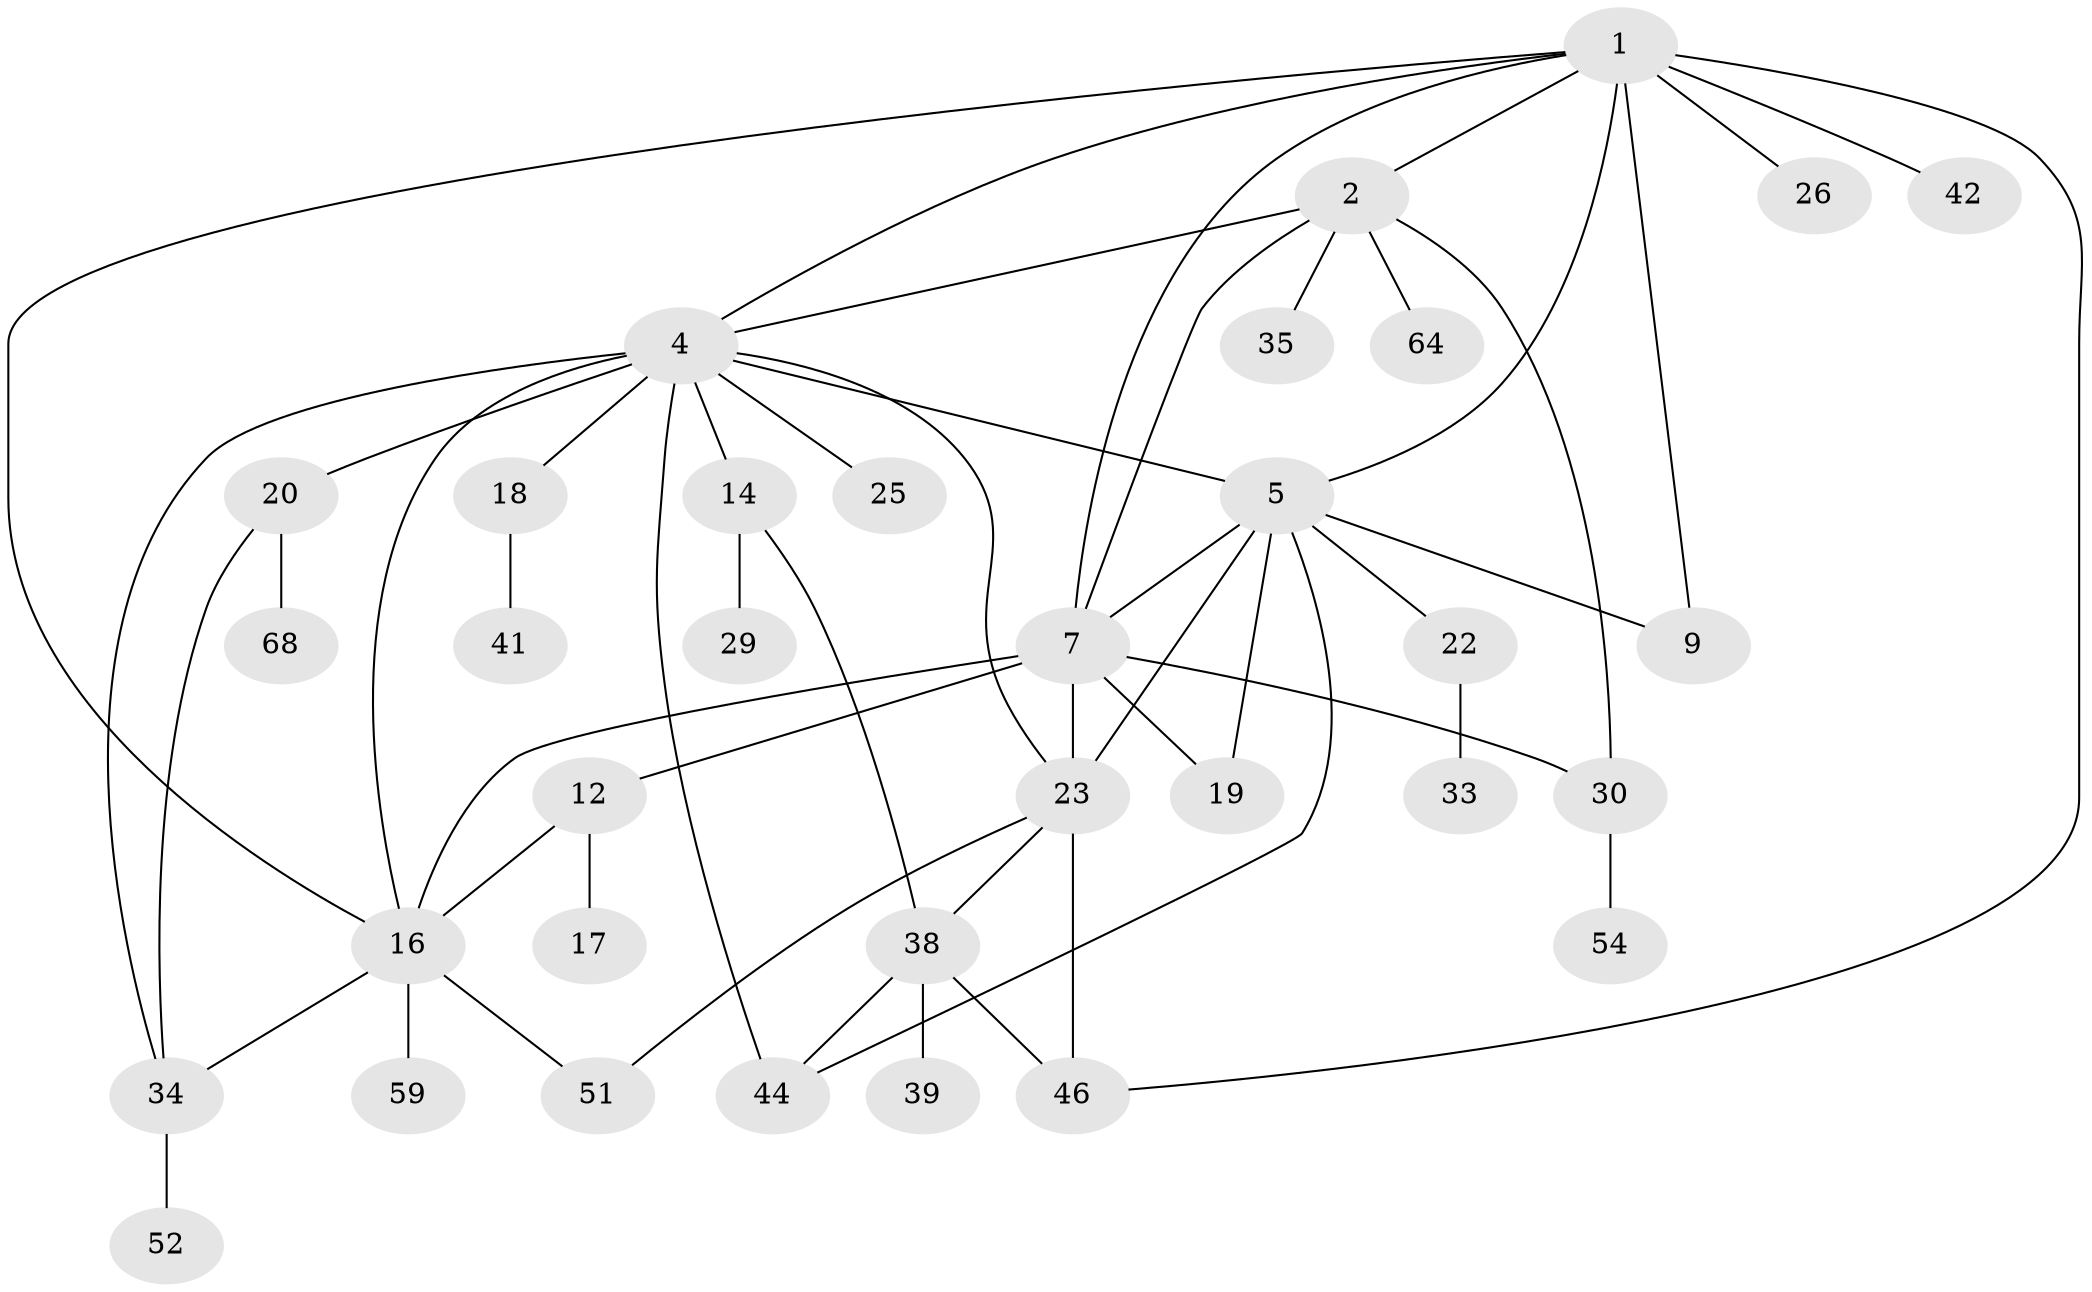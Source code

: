 // original degree distribution, {6: 0.028985507246376812, 3: 0.2318840579710145, 8: 0.028985507246376812, 5: 0.057971014492753624, 1: 0.2753623188405797, 2: 0.2898550724637681, 4: 0.07246376811594203, 7: 0.014492753623188406}
// Generated by graph-tools (version 1.1) at 2025/13/03/09/25 04:13:39]
// undirected, 34 vertices, 53 edges
graph export_dot {
graph [start="1"]
  node [color=gray90,style=filled];
  1 [super="+13+3"];
  2 [super="+15"];
  4 [super="+10+11+69+8"];
  5 [super="+24+31+21+6"];
  7 [super="+47+45"];
  9;
  12 [super="+60"];
  14;
  16 [super="+36+28"];
  17 [super="+66"];
  18;
  19 [super="+57"];
  20 [super="+62+40"];
  22;
  23 [super="+48"];
  25;
  26;
  29;
  30 [super="+32"];
  33;
  34 [super="+43"];
  35;
  38;
  39;
  41;
  42;
  44 [super="+50"];
  46 [super="+65"];
  51;
  52;
  54;
  59;
  64;
  68;
  1 -- 2;
  1 -- 4;
  1 -- 9;
  1 -- 26;
  1 -- 16;
  1 -- 5;
  1 -- 7;
  1 -- 42;
  1 -- 46;
  2 -- 4;
  2 -- 64;
  2 -- 35;
  2 -- 7;
  2 -- 30;
  4 -- 23;
  4 -- 25;
  4 -- 16;
  4 -- 18;
  4 -- 20 [weight=2];
  4 -- 44;
  4 -- 5;
  4 -- 34;
  4 -- 14;
  5 -- 7;
  5 -- 23 [weight=2];
  5 -- 9;
  5 -- 22;
  5 -- 19;
  5 -- 44;
  7 -- 12;
  7 -- 16;
  7 -- 30;
  7 -- 23;
  7 -- 19;
  12 -- 17;
  12 -- 16;
  14 -- 29;
  14 -- 38;
  16 -- 34;
  16 -- 59;
  16 -- 51;
  18 -- 41;
  20 -- 68;
  20 -- 34;
  22 -- 33;
  23 -- 51;
  23 -- 38;
  23 -- 46 [weight=2];
  30 -- 54;
  34 -- 52;
  38 -- 39;
  38 -- 44;
  38 -- 46;
}
